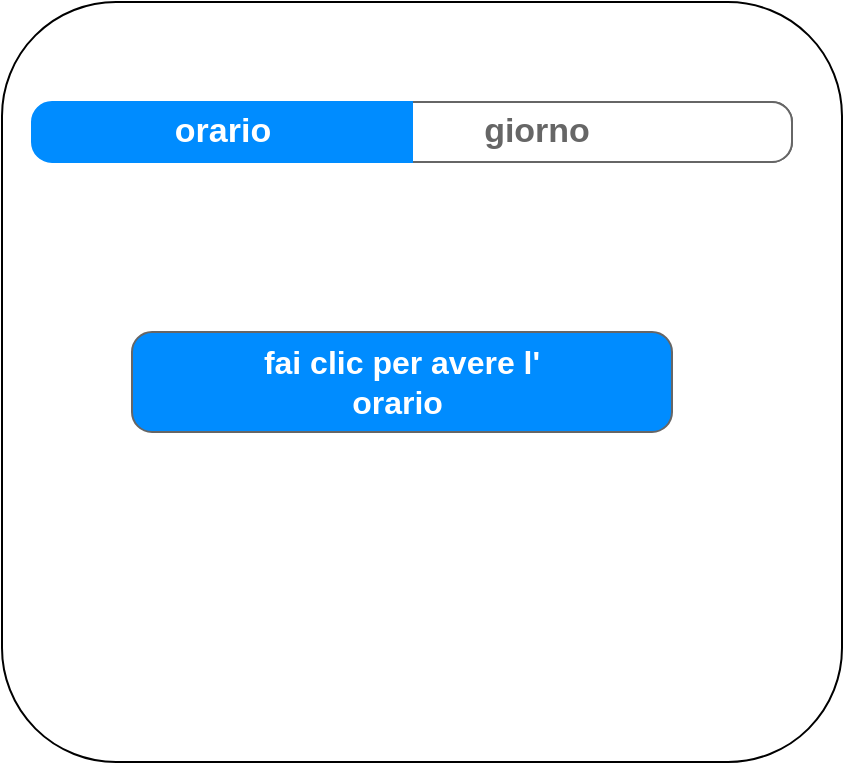 <mxfile version="14.1.9" type="github" pages="2">
  <diagram id="sbUNtwg3yLVNPfPU_n5I" name="Page-2">
    <mxGraphModel dx="765" dy="497" grid="1" gridSize="10" guides="1" tooltips="1" connect="1" arrows="1" fold="1" page="1" pageScale="1" pageWidth="827" pageHeight="1169" math="0" shadow="0">
      <root>
        <mxCell id="uYNDzks5oYsA59AH7kwr-0" />
        <mxCell id="uYNDzks5oYsA59AH7kwr-1" parent="uYNDzks5oYsA59AH7kwr-0" />
        <mxCell id="xzsdaIJkfm3ZBpOXbgYg-0" value="" style="rounded=1;whiteSpace=wrap;html=1;direction=south;" vertex="1" parent="uYNDzks5oYsA59AH7kwr-1">
          <mxGeometry x="125" y="40" width="420" height="380" as="geometry" />
        </mxCell>
        <mxCell id="xzsdaIJkfm3ZBpOXbgYg-13" value="" style="strokeWidth=1;shadow=0;dashed=0;align=center;html=1;shape=mxgraph.mockup.rrect;rSize=10;fillColor=#ffffff;strokeColor=#666666;" vertex="1" parent="uYNDzks5oYsA59AH7kwr-1">
          <mxGeometry x="150" y="90" width="370" height="30" as="geometry" />
        </mxCell>
        <mxCell id="xzsdaIJkfm3ZBpOXbgYg-16" value="giorno" style="strokeColor=inherit;fillColor=inherit;gradientColor=inherit;strokeWidth=1;shadow=0;dashed=0;align=center;html=1;shape=mxgraph.mockup.rightButton;rSize=10;fontSize=17;fontColor=#666666;fontStyle=1;resizeHeight=1;" vertex="1" parent="xzsdaIJkfm3ZBpOXbgYg-13">
          <mxGeometry x="1" width="256" height="30" relative="1" as="geometry">
            <mxPoint x="-256" as="offset" />
          </mxGeometry>
        </mxCell>
        <mxCell id="xzsdaIJkfm3ZBpOXbgYg-17" value="orario" style="strokeWidth=1;shadow=0;dashed=0;align=center;html=1;shape=mxgraph.mockup.leftButton;rSize=10;fontSize=17;fontColor=#ffffff;fontStyle=1;fillColor=#008cff;strokeColor=#008cff;resizeHeight=1;" vertex="1" parent="xzsdaIJkfm3ZBpOXbgYg-13">
          <mxGeometry width="190" height="30" relative="1" as="geometry">
            <mxPoint x="-10" as="offset" />
          </mxGeometry>
        </mxCell>
        <mxCell id="xzsdaIJkfm3ZBpOXbgYg-18" value="" style="strokeWidth=1;shadow=0;dashed=0;align=center;html=1;shape=mxgraph.mockup.buttons.multiButton;fillColor=#008cff;strokeColor=#666666;mainText=;subText=;" vertex="1" parent="uYNDzks5oYsA59AH7kwr-1">
          <mxGeometry x="190" y="205" width="270" height="50" as="geometry" />
        </mxCell>
        <mxCell id="xzsdaIJkfm3ZBpOXbgYg-19" value="fai clic per avere l&#39;&lt;br&gt;orario&amp;nbsp;" style="strokeWidth=1;shadow=0;dashed=0;align=center;html=1;shape=mxgraph.mockup.anchor;fontSize=16;fontColor=#ffffff;fontStyle=1;whiteSpace=wrap;" vertex="1" parent="xzsdaIJkfm3ZBpOXbgYg-18">
          <mxGeometry y="15" width="270" height="20" as="geometry" />
        </mxCell>
      </root>
    </mxGraphModel>
  </diagram>
  <diagram id="lvpu5Et_NLV1yh8orTiW" name="Page-1">
    <mxGraphModel dx="765" dy="497" grid="1" gridSize="10" guides="1" tooltips="1" connect="1" arrows="1" fold="1" page="1" pageScale="1" pageWidth="827" pageHeight="1169" math="0" shadow="0">
      <root>
        <mxCell id="0" />
        <mxCell id="1" parent="0" />
        <mxCell id="Y1vyXTNSKtx9aKxiHuIc-1" value="" style="rounded=1;whiteSpace=wrap;html=1;direction=south;" vertex="1" parent="1">
          <mxGeometry x="115" y="40" width="420" height="380" as="geometry" />
        </mxCell>
        <mxCell id="Y1vyXTNSKtx9aKxiHuIc-2" value="&lt;b&gt;&lt;font style=&quot;font-size: 16px&quot;&gt;&lt;i&gt;orario di oggi&lt;/i&gt;&lt;/font&gt;&lt;/b&gt;" style="rounded=0;whiteSpace=wrap;html=1;fillColor=#dae8fc;strokeColor=#6c8ebf;" vertex="1" parent="1">
          <mxGeometry x="150" y="180" width="350" height="40" as="geometry" />
        </mxCell>
        <mxCell id="Y1vyXTNSKtx9aKxiHuIc-3" value="&amp;nbsp;9:50&amp;nbsp; &amp;nbsp; &amp;nbsp; &amp;nbsp; &amp;nbsp;ufficio marketing&lt;br&gt;11:20&amp;nbsp; &amp;nbsp; &amp;nbsp; &amp;nbsp;ufficio management&lt;br&gt;12:30&amp;nbsp; &amp;nbsp; &amp;nbsp; &amp;nbsp;riunione generale&lt;br&gt;14:20&amp;nbsp; &amp;nbsp; &amp;nbsp; &amp;nbsp;ufficio marketing" style="rounded=0;whiteSpace=wrap;html=1;align=left;" vertex="1" parent="1">
          <mxGeometry x="150" y="220" width="350" height="70" as="geometry" />
        </mxCell>
        <mxCell id="5rwvTfweqFhuClLZDNay-1" value="" style="strokeWidth=1;shadow=0;dashed=0;align=center;html=1;shape=mxgraph.mockup.rrect;rSize=10;fillColor=#ffffff;strokeColor=#666666;" vertex="1" parent="1">
          <mxGeometry x="150" y="90" width="370" height="30" as="geometry" />
        </mxCell>
        <mxCell id="5rwvTfweqFhuClLZDNay-2" value="giorno" style="strokeColor=inherit;fillColor=inherit;gradientColor=inherit;strokeWidth=1;shadow=0;dashed=0;align=center;html=1;shape=mxgraph.mockup.rightButton;rSize=10;fontSize=17;fontColor=#666666;fontStyle=1;resizeHeight=1;" vertex="1" parent="5rwvTfweqFhuClLZDNay-1">
          <mxGeometry x="1" width="256" height="30" relative="1" as="geometry">
            <mxPoint x="-256" as="offset" />
          </mxGeometry>
        </mxCell>
        <mxCell id="5rwvTfweqFhuClLZDNay-3" value="orario" style="strokeWidth=1;shadow=0;dashed=0;align=center;html=1;shape=mxgraph.mockup.leftButton;rSize=10;fontSize=17;fontColor=#ffffff;fontStyle=1;fillColor=#008cff;strokeColor=#008cff;resizeHeight=1;" vertex="1" parent="5rwvTfweqFhuClLZDNay-1">
          <mxGeometry width="190" height="30" relative="1" as="geometry">
            <mxPoint x="-10" as="offset" />
          </mxGeometry>
        </mxCell>
      </root>
    </mxGraphModel>
  </diagram>
</mxfile>
